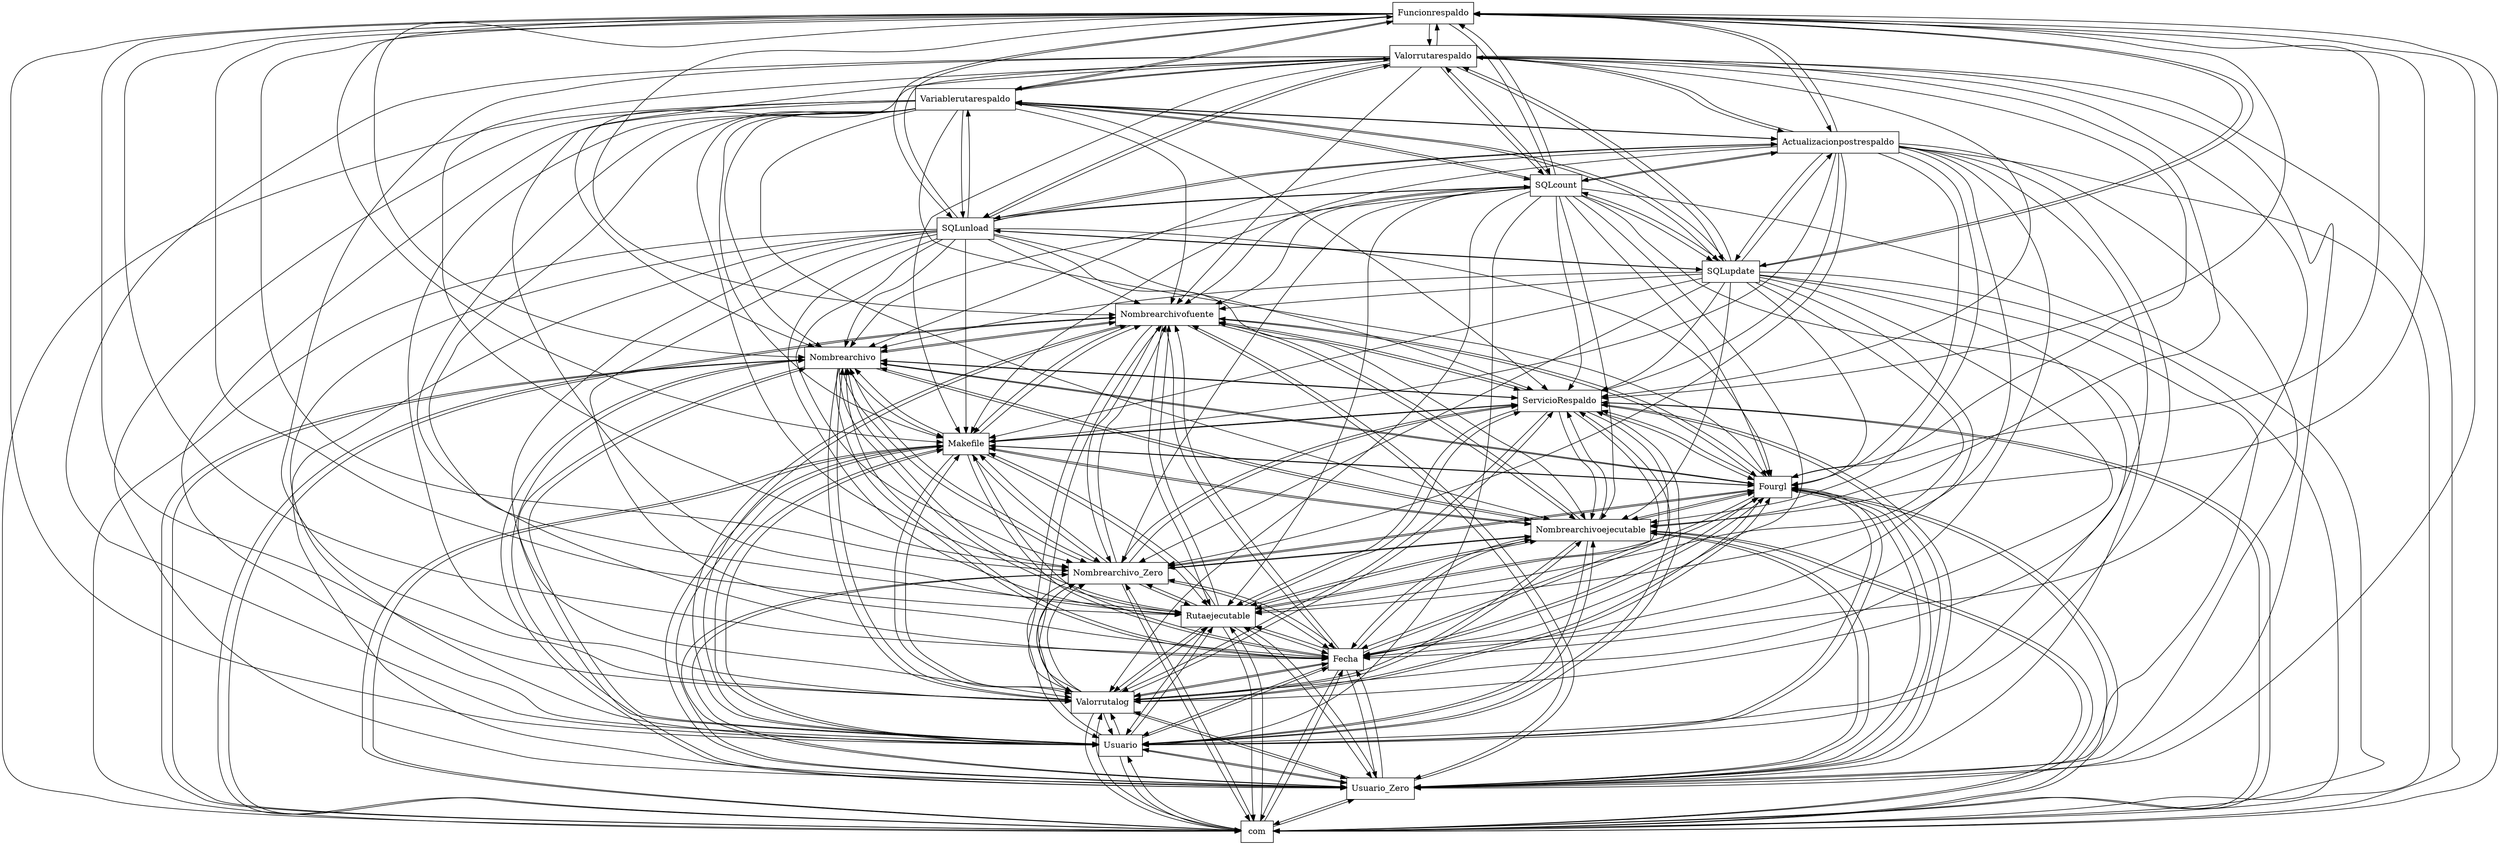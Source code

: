 digraph{
graph [rankdir=TB];
node [shape=box];
edge [arrowhead=normal];
0[label="Nombrearchivofuente",]
1[label="Nombrearchivo",]
2[label="Funcionrespaldo",]
3[label="Valorrutarespaldo",]
4[label="com",]
5[label="Usuario_Zero",]
6[label="Usuario",]
7[label="Variablerutarespaldo",]
8[label="Valorrutalog",]
9[label="Actualizacionpostrespaldo",]
10[label="Fecha",]
11[label="SQLunload",]
12[label="SQLupdate",]
13[label="Rutaejecutable",]
14[label="Nombrearchivo_Zero",]
15[label="Nombrearchivoejecutable",]
16[label="Fourgl",]
17[label="SQLcount",]
18[label="Makefile",]
19[label="ServicioRespaldo",]
0->1[label="",]
0->4[label="",]
0->5[label="",]
0->6[label="",]
0->8[label="",]
0->10[label="",]
0->13[label="",]
0->14[label="",]
0->15[label="",]
0->16[label="",]
0->18[label="",]
0->19[label="",]
1->0[label="",]
1->4[label="",]
1->5[label="",]
1->6[label="",]
1->8[label="",]
1->10[label="",]
1->13[label="",]
1->14[label="",]
1->15[label="",]
1->16[label="",]
1->18[label="",]
1->19[label="",]
2->0[label="",]
2->1[label="",]
2->3[label="",]
2->4[label="",]
2->5[label="",]
2->6[label="",]
2->7[label="",]
2->8[label="",]
2->9[label="",]
2->10[label="",]
2->11[label="",]
2->12[label="",]
2->13[label="",]
2->14[label="",]
2->15[label="",]
2->16[label="",]
2->17[label="",]
2->18[label="",]
2->19[label="",]
3->0[label="",]
3->1[label="",]
3->2[label="",]
3->4[label="",]
3->5[label="",]
3->6[label="",]
3->7[label="",]
3->8[label="",]
3->9[label="",]
3->10[label="",]
3->11[label="",]
3->12[label="",]
3->13[label="",]
3->14[label="",]
3->15[label="",]
3->16[label="",]
3->17[label="",]
3->18[label="",]
3->19[label="",]
4->0[label="",]
4->1[label="",]
4->5[label="",]
4->6[label="",]
4->8[label="",]
4->10[label="",]
4->13[label="",]
4->14[label="",]
4->15[label="",]
4->16[label="",]
4->18[label="",]
4->19[label="",]
5->0[label="",]
5->1[label="",]
5->4[label="",]
5->6[label="",]
5->8[label="",]
5->10[label="",]
5->13[label="",]
5->14[label="",]
5->15[label="",]
5->16[label="",]
5->18[label="",]
5->19[label="",]
6->0[label="",]
6->1[label="",]
6->4[label="",]
6->5[label="",]
6->8[label="",]
6->10[label="",]
6->13[label="",]
6->14[label="",]
6->15[label="",]
6->16[label="",]
6->18[label="",]
6->19[label="",]
7->0[label="",]
7->1[label="",]
7->2[label="",]
7->3[label="",]
7->4[label="",]
7->5[label="",]
7->6[label="",]
7->8[label="",]
7->9[label="",]
7->10[label="",]
7->11[label="",]
7->12[label="",]
7->13[label="",]
7->14[label="",]
7->15[label="",]
7->16[label="",]
7->17[label="",]
7->18[label="",]
7->19[label="",]
8->0[label="",]
8->1[label="",]
8->4[label="",]
8->5[label="",]
8->6[label="",]
8->10[label="",]
8->13[label="",]
8->14[label="",]
8->15[label="",]
8->16[label="",]
8->18[label="",]
8->19[label="",]
9->0[label="",]
9->1[label="",]
9->2[label="",]
9->3[label="",]
9->4[label="",]
9->5[label="",]
9->6[label="",]
9->7[label="",]
9->8[label="",]
9->10[label="",]
9->11[label="",]
9->12[label="",]
9->13[label="",]
9->14[label="",]
9->15[label="",]
9->16[label="",]
9->17[label="",]
9->18[label="",]
9->19[label="",]
10->0[label="",]
10->1[label="",]
10->4[label="",]
10->5[label="",]
10->6[label="",]
10->8[label="",]
10->13[label="",]
10->14[label="",]
10->15[label="",]
10->16[label="",]
10->18[label="",]
10->19[label="",]
11->0[label="",]
11->1[label="",]
11->2[label="",]
11->3[label="",]
11->4[label="",]
11->5[label="",]
11->6[label="",]
11->7[label="",]
11->8[label="",]
11->9[label="",]
11->10[label="",]
11->12[label="",]
11->13[label="",]
11->14[label="",]
11->15[label="",]
11->16[label="",]
11->17[label="",]
11->18[label="",]
11->19[label="",]
12->0[label="",]
12->1[label="",]
12->2[label="",]
12->3[label="",]
12->4[label="",]
12->5[label="",]
12->6[label="",]
12->7[label="",]
12->8[label="",]
12->9[label="",]
12->10[label="",]
12->11[label="",]
12->13[label="",]
12->14[label="",]
12->15[label="",]
12->16[label="",]
12->17[label="",]
12->18[label="",]
12->19[label="",]
13->0[label="",]
13->1[label="",]
13->4[label="",]
13->5[label="",]
13->6[label="",]
13->8[label="",]
13->10[label="",]
13->14[label="",]
13->15[label="",]
13->16[label="",]
13->18[label="",]
13->19[label="",]
14->0[label="",]
14->1[label="",]
14->4[label="",]
14->5[label="",]
14->6[label="",]
14->8[label="",]
14->10[label="",]
14->13[label="",]
14->15[label="",]
14->16[label="",]
14->18[label="",]
14->19[label="",]
15->0[label="",]
15->1[label="",]
15->4[label="",]
15->5[label="",]
15->6[label="",]
15->8[label="",]
15->10[label="",]
15->13[label="",]
15->14[label="",]
15->16[label="",]
15->18[label="",]
15->19[label="",]
16->0[label="",]
16->1[label="",]
16->4[label="",]
16->5[label="",]
16->6[label="",]
16->8[label="",]
16->10[label="",]
16->13[label="",]
16->14[label="",]
16->15[label="",]
16->18[label="",]
16->19[label="",]
17->0[label="",]
17->1[label="",]
17->2[label="",]
17->3[label="",]
17->4[label="",]
17->5[label="",]
17->6[label="",]
17->7[label="",]
17->8[label="",]
17->9[label="",]
17->10[label="",]
17->11[label="",]
17->12[label="",]
17->13[label="",]
17->14[label="",]
17->15[label="",]
17->16[label="",]
17->18[label="",]
17->19[label="",]
18->0[label="",]
18->1[label="",]
18->4[label="",]
18->5[label="",]
18->6[label="",]
18->8[label="",]
18->10[label="",]
18->13[label="",]
18->14[label="",]
18->15[label="",]
18->16[label="",]
18->19[label="",]
19->0[label="",]
19->1[label="",]
19->4[label="",]
19->5[label="",]
19->6[label="",]
19->8[label="",]
19->10[label="",]
19->13[label="",]
19->14[label="",]
19->15[label="",]
19->16[label="",]
19->18[label="",]
}
